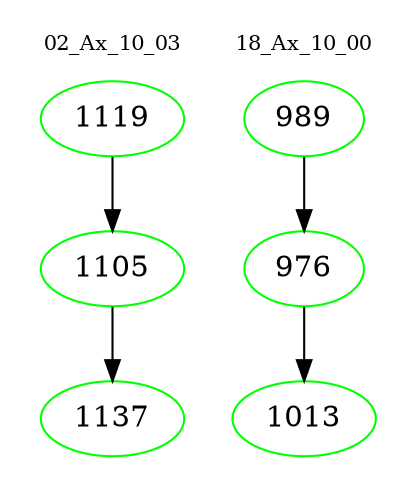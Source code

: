 digraph{
subgraph cluster_0 {
color = white
label = "02_Ax_10_03";
fontsize=10;
T0_1119 [label="1119", color="green"]
T0_1119 -> T0_1105 [color="black"]
T0_1105 [label="1105", color="green"]
T0_1105 -> T0_1137 [color="black"]
T0_1137 [label="1137", color="green"]
}
subgraph cluster_1 {
color = white
label = "18_Ax_10_00";
fontsize=10;
T1_989 [label="989", color="green"]
T1_989 -> T1_976 [color="black"]
T1_976 [label="976", color="green"]
T1_976 -> T1_1013 [color="black"]
T1_1013 [label="1013", color="green"]
}
}
